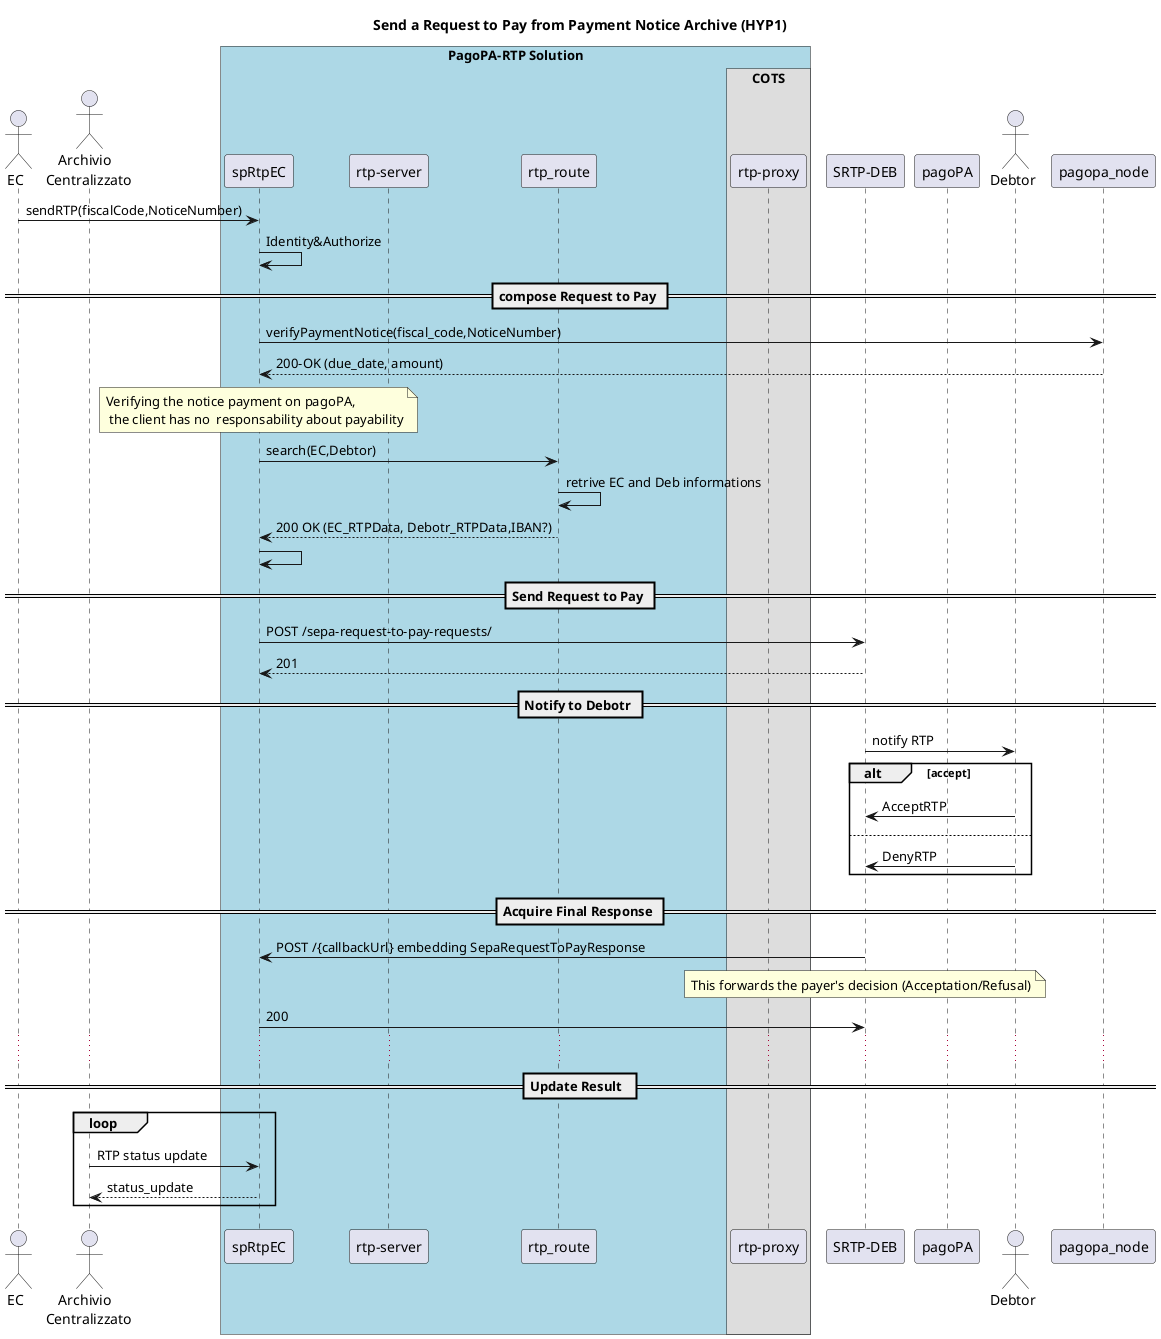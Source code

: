 @startuml
title : Send a Request to Pay from Payment Notice Archive (HYP1) 
actor ec as "EC"
actor archivio as "Archivio \n Centralizzato"

!pragma teoz true
box "PagoPA-RTP Solution" #LightBlue
participant rtp as "spRtpEC"
participant us1 as "rtp-server" 
participant data as "rtp_route"
box "COTS"
participant us2 as "rtp-proxy"
end box 
end box

'rtp_route
' pagopa_node
'pagopa_repo



participant srtp_deb as "SRTP-DEB"

participant pagopa as "pagoPA"
actor deb as "Debtor"

ec -> rtp : sendRTP(fiscalCode,NoticeNumber)


rtp -> rtp : Identity&Authorize


== compose Request to Pay == 
rtp -> pagopa_node : verifyPaymentNotice(fiscal_code,NoticeNumber)
pagopa_node --> rtp : 200-OK (due_date, amount)
note over rtp: Verifying the notice payment on pagoPA,\n the client has no  responsability about payability
rtp -> data : search(EC,Debtor)
data -> data : retrive EC and Deb informations
data --> rtp : 200 OK (EC_RTPData, Debotr_RTPData,IBAN?)
rtp -> rtp 


== Send Request to Pay == 
rtp -> srtp_deb : POST /sepa-request-to-pay-requests/
srtp_deb --> rtp : 201
== Notify to Debotr ==
srtp_deb -> deb : notify RTP
alt accept 
deb -> srtp_deb : AcceptRTP
else 
deb -> srtp_deb: DenyRTP
end
== Acquire Final Response == 
srtp_deb -> rtp : POST /{callbackUrl} embedding SepaRequestToPayResponse
note over srtp_deb : This forwards the payer's decision (Acceptation/Refusal)
rtp -> srtp_deb : 200
...
== Update Result  == 
loop 
archivio -> rtp : RTP status update
rtp --> archivio: status_update
end
@enduml